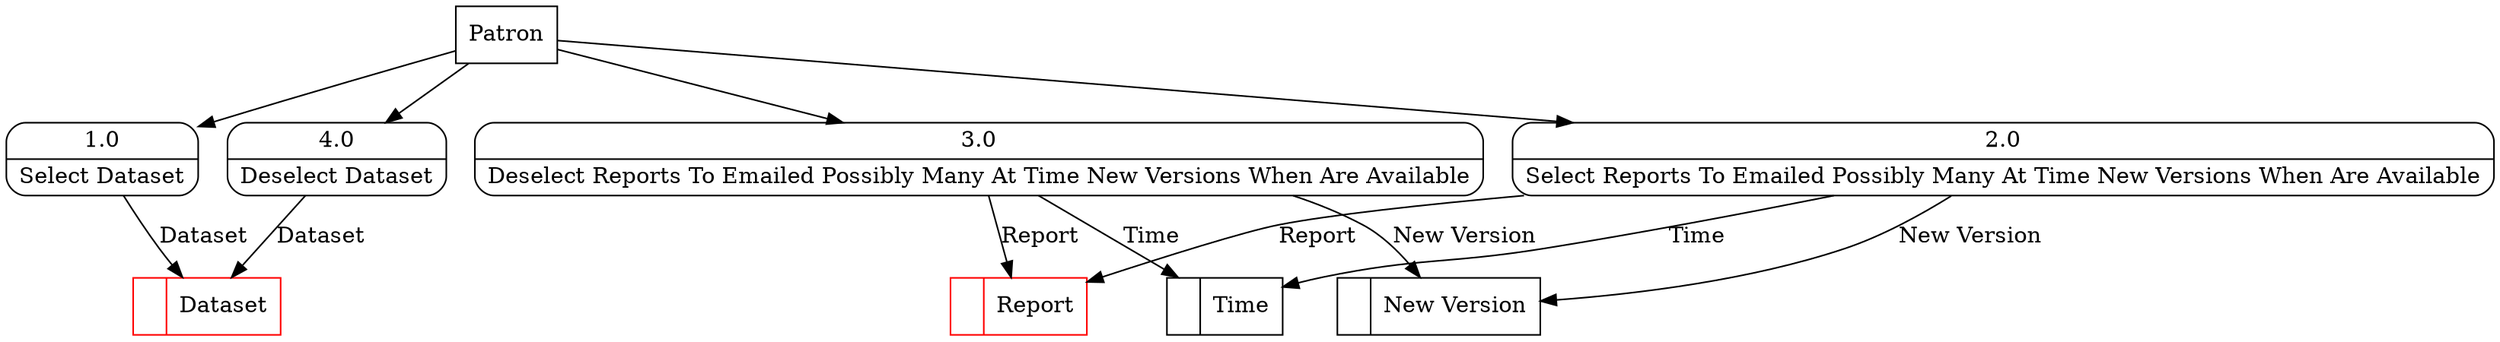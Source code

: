 digraph dfd2{ 
node[shape=record]
200 [label="<f0>  |<f1> Dataset " color=red];
201 [label="<f0>  |<f1> Time " ];
202 [label="<f0>  |<f1> New Version " ];
203 [label="<f0>  |<f1> Report " color=red];
204 [label="Patron" shape=box];
205 [label="{<f0> 1.0|<f1> Select Dataset }" shape=Mrecord];
206 [label="{<f0> 2.0|<f1> Select Reports To Emailed Possibly Many At Time New Versions When Are Available }" shape=Mrecord];
207 [label="{<f0> 3.0|<f1> Deselect Reports To Emailed Possibly Many At Time New Versions When Are Available }" shape=Mrecord];
208 [label="{<f0> 4.0|<f1> Deselect Dataset }" shape=Mrecord];
204 -> 205
204 -> 206
204 -> 207
204 -> 208
205 -> 200 [label="Dataset"]
206 -> 203 [label="Report"]
206 -> 201 [label="Time"]
206 -> 202 [label="New Version"]
207 -> 201 [label="Time"]
207 -> 202 [label="New Version"]
207 -> 203 [label="Report"]
208 -> 200 [label="Dataset"]
}